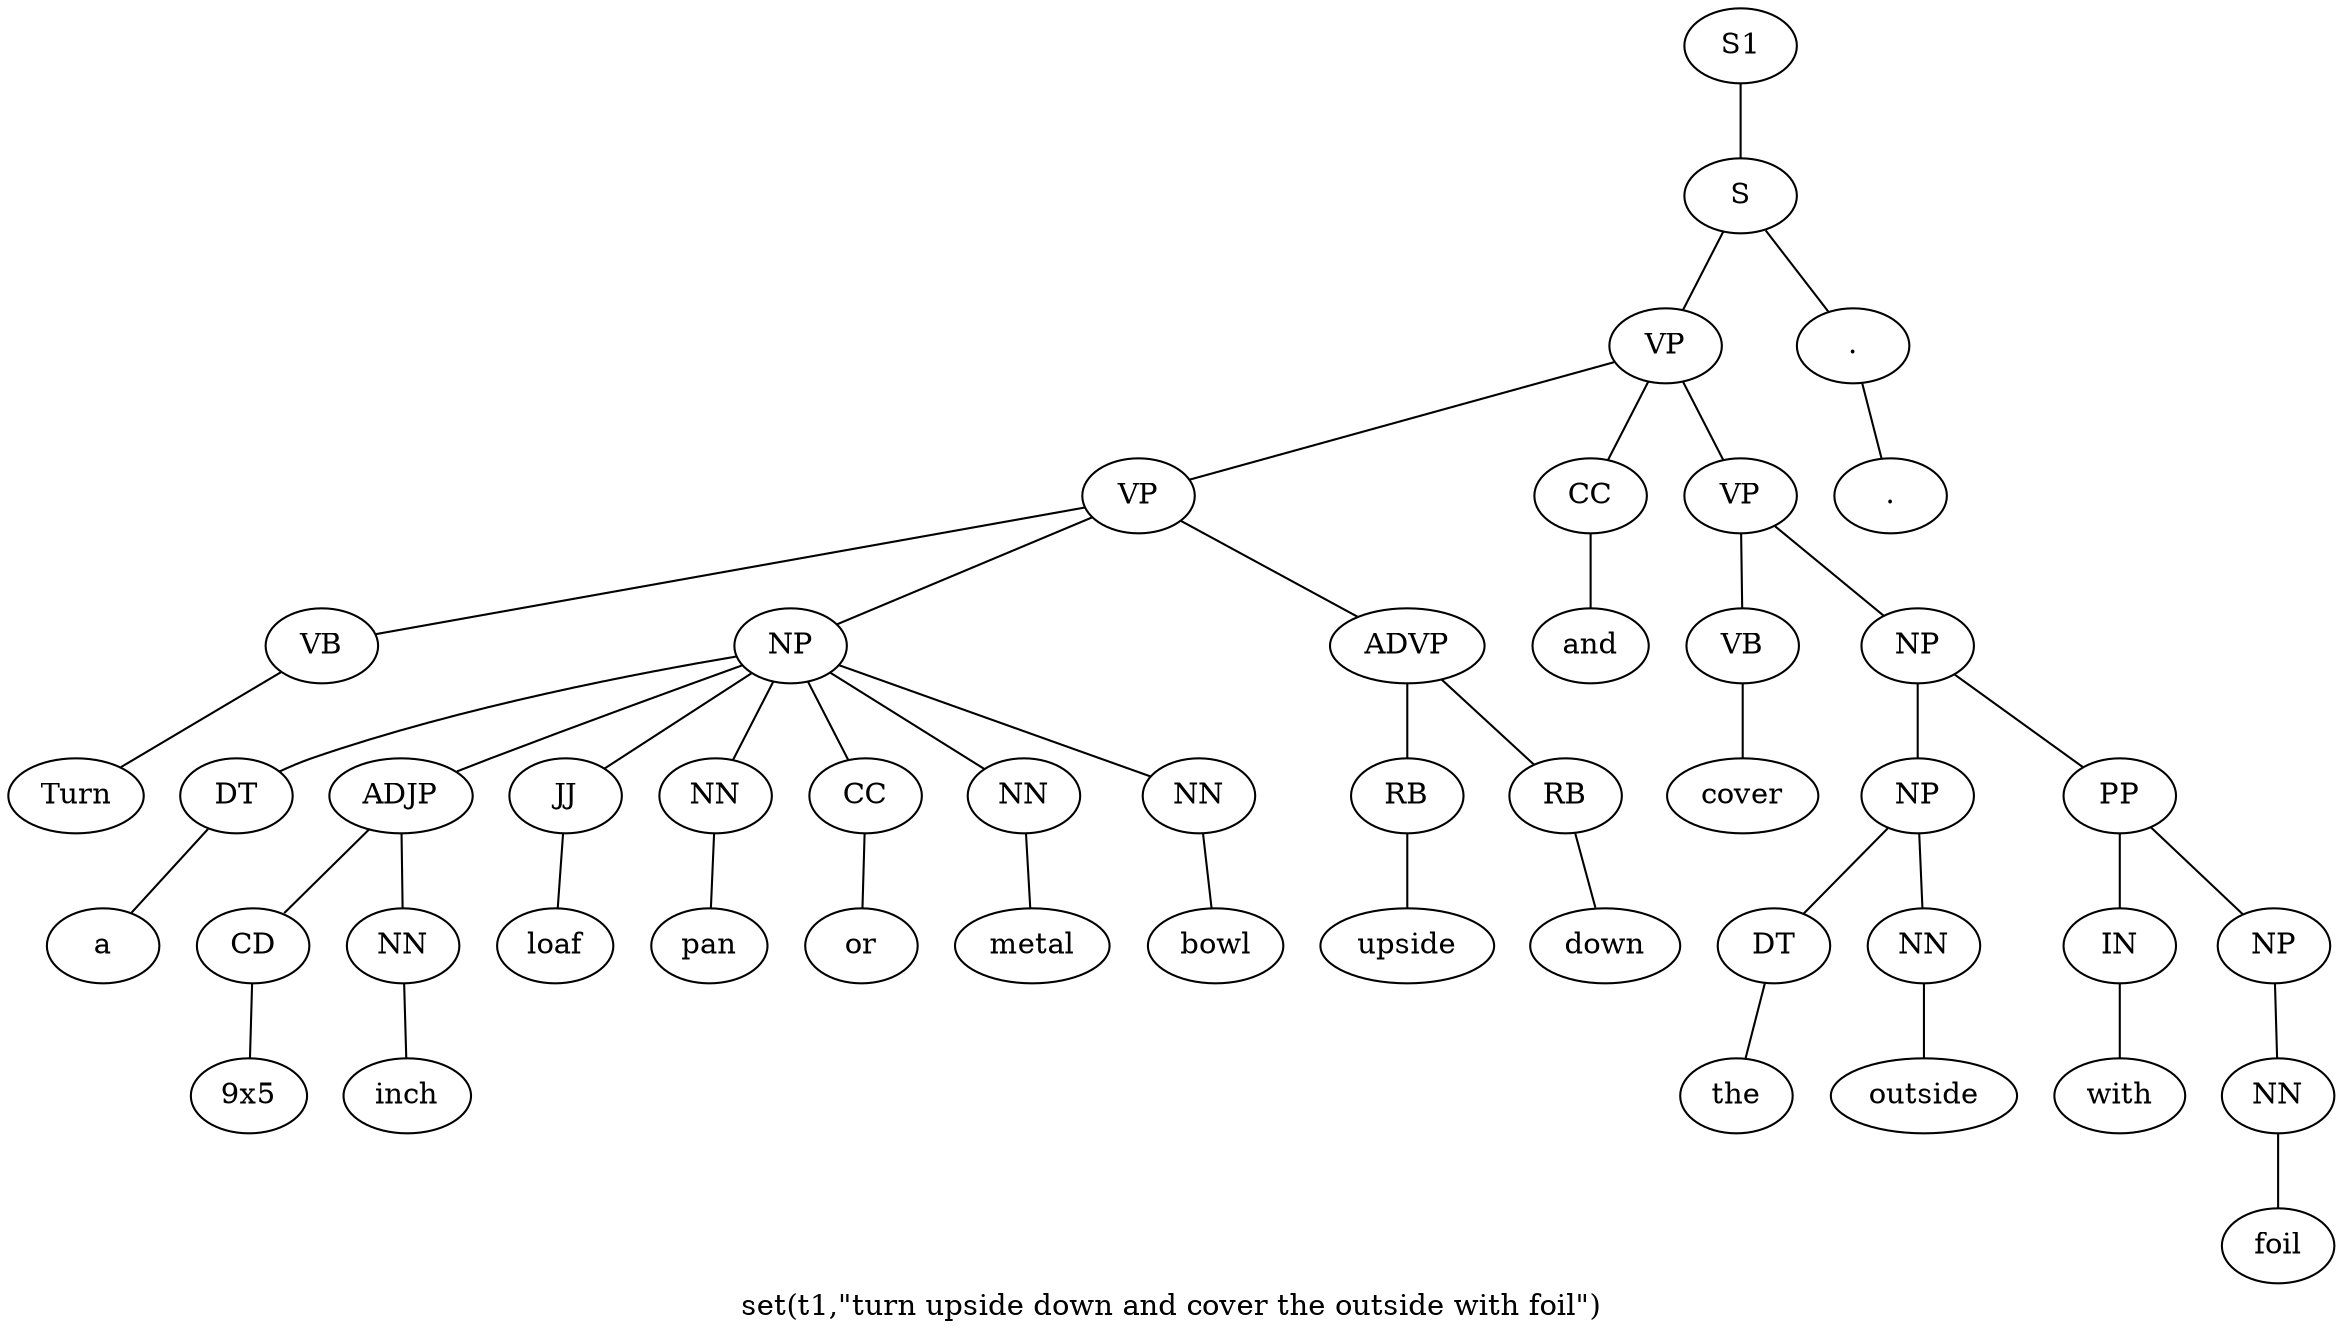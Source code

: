 graph SyntaxGraph {
	label = "set(t1,\"turn upside down and cover the outside with foil\")";
	Node0 [label="S1"];
	Node1 [label="S"];
	Node2 [label="VP"];
	Node3 [label="VP"];
	Node4 [label="VB"];
	Node5 [label="Turn"];
	Node6 [label="NP"];
	Node7 [label="DT"];
	Node8 [label="a"];
	Node9 [label="ADJP"];
	Node10 [label="CD"];
	Node11 [label="9x5"];
	Node12 [label="NN"];
	Node13 [label="inch"];
	Node14 [label="JJ"];
	Node15 [label="loaf"];
	Node16 [label="NN"];
	Node17 [label="pan"];
	Node18 [label="CC"];
	Node19 [label="or"];
	Node20 [label="NN"];
	Node21 [label="metal"];
	Node22 [label="NN"];
	Node23 [label="bowl"];
	Node24 [label="ADVP"];
	Node25 [label="RB"];
	Node26 [label="upside"];
	Node27 [label="RB"];
	Node28 [label="down"];
	Node29 [label="CC"];
	Node30 [label="and"];
	Node31 [label="VP"];
	Node32 [label="VB"];
	Node33 [label="cover"];
	Node34 [label="NP"];
	Node35 [label="NP"];
	Node36 [label="DT"];
	Node37 [label="the"];
	Node38 [label="NN"];
	Node39 [label="outside"];
	Node40 [label="PP"];
	Node41 [label="IN"];
	Node42 [label="with"];
	Node43 [label="NP"];
	Node44 [label="NN"];
	Node45 [label="foil"];
	Node46 [label="."];
	Node47 [label="."];

	Node0 -- Node1;
	Node1 -- Node2;
	Node1 -- Node46;
	Node2 -- Node3;
	Node2 -- Node29;
	Node2 -- Node31;
	Node3 -- Node4;
	Node3 -- Node6;
	Node3 -- Node24;
	Node4 -- Node5;
	Node6 -- Node7;
	Node6 -- Node9;
	Node6 -- Node14;
	Node6 -- Node16;
	Node6 -- Node18;
	Node6 -- Node20;
	Node6 -- Node22;
	Node7 -- Node8;
	Node9 -- Node10;
	Node9 -- Node12;
	Node10 -- Node11;
	Node12 -- Node13;
	Node14 -- Node15;
	Node16 -- Node17;
	Node18 -- Node19;
	Node20 -- Node21;
	Node22 -- Node23;
	Node24 -- Node25;
	Node24 -- Node27;
	Node25 -- Node26;
	Node27 -- Node28;
	Node29 -- Node30;
	Node31 -- Node32;
	Node31 -- Node34;
	Node32 -- Node33;
	Node34 -- Node35;
	Node34 -- Node40;
	Node35 -- Node36;
	Node35 -- Node38;
	Node36 -- Node37;
	Node38 -- Node39;
	Node40 -- Node41;
	Node40 -- Node43;
	Node41 -- Node42;
	Node43 -- Node44;
	Node44 -- Node45;
	Node46 -- Node47;
}